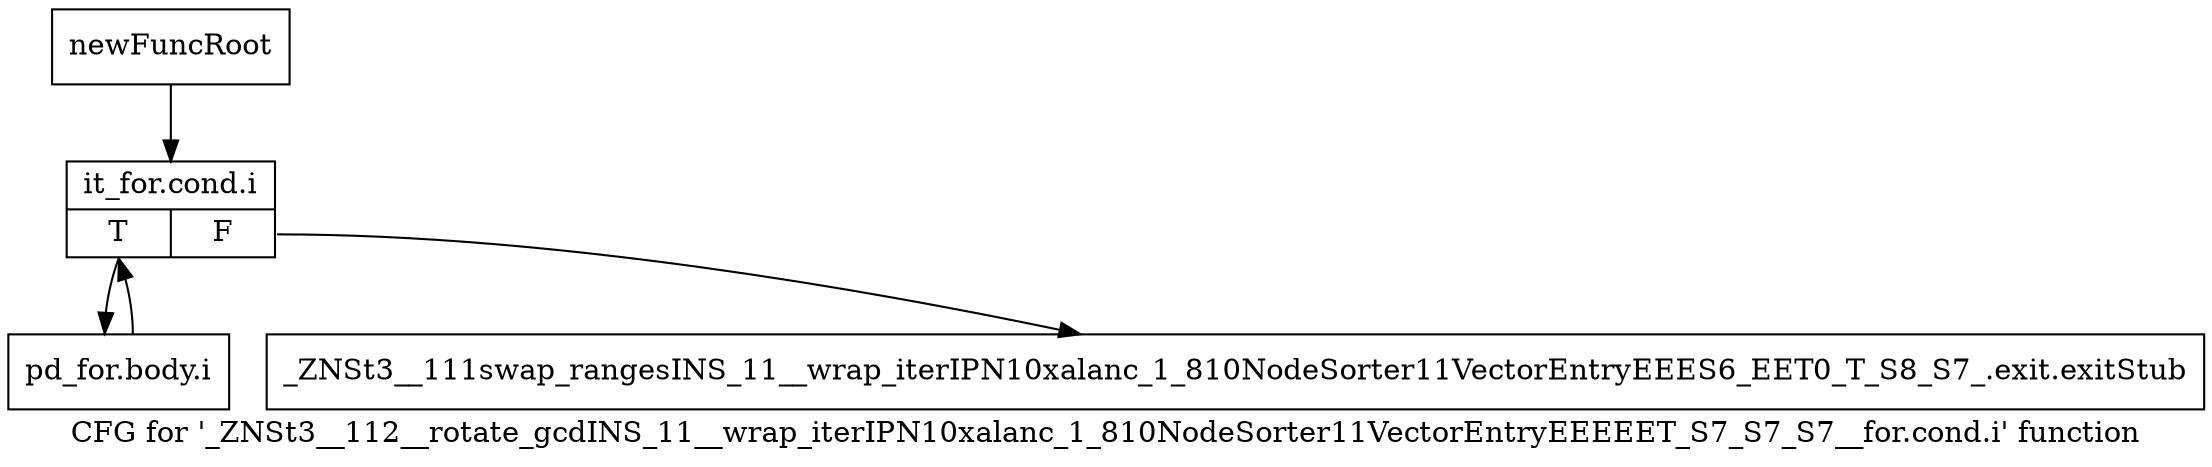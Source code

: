 digraph "CFG for '_ZNSt3__112__rotate_gcdINS_11__wrap_iterIPN10xalanc_1_810NodeSorter11VectorEntryEEEEET_S7_S7_S7__for.cond.i' function" {
	label="CFG for '_ZNSt3__112__rotate_gcdINS_11__wrap_iterIPN10xalanc_1_810NodeSorter11VectorEntryEEEEET_S7_S7_S7__for.cond.i' function";

	Node0x9fa7060 [shape=record,label="{newFuncRoot}"];
	Node0x9fa7060 -> Node0x9fa7100;
	Node0x9fa70b0 [shape=record,label="{_ZNSt3__111swap_rangesINS_11__wrap_iterIPN10xalanc_1_810NodeSorter11VectorEntryEEES6_EET0_T_S8_S7_.exit.exitStub}"];
	Node0x9fa7100 [shape=record,label="{it_for.cond.i|{<s0>T|<s1>F}}"];
	Node0x9fa7100:s0 -> Node0x9fa7150;
	Node0x9fa7100:s1 -> Node0x9fa70b0;
	Node0x9fa7150 [shape=record,label="{pd_for.body.i}"];
	Node0x9fa7150 -> Node0x9fa7100;
}
